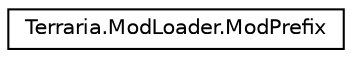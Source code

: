 digraph "Graphical Class Hierarchy"
{
 // LATEX_PDF_SIZE
  edge [fontname="Helvetica",fontsize="10",labelfontname="Helvetica",labelfontsize="10"];
  node [fontname="Helvetica",fontsize="10",shape=record];
  rankdir="LR";
  Node0 [label="Terraria.ModLoader.ModPrefix",height=0.2,width=0.4,color="black", fillcolor="white", style="filled",URL="$class_terraria_1_1_mod_loader_1_1_mod_prefix.html",tooltip=" "];
}
